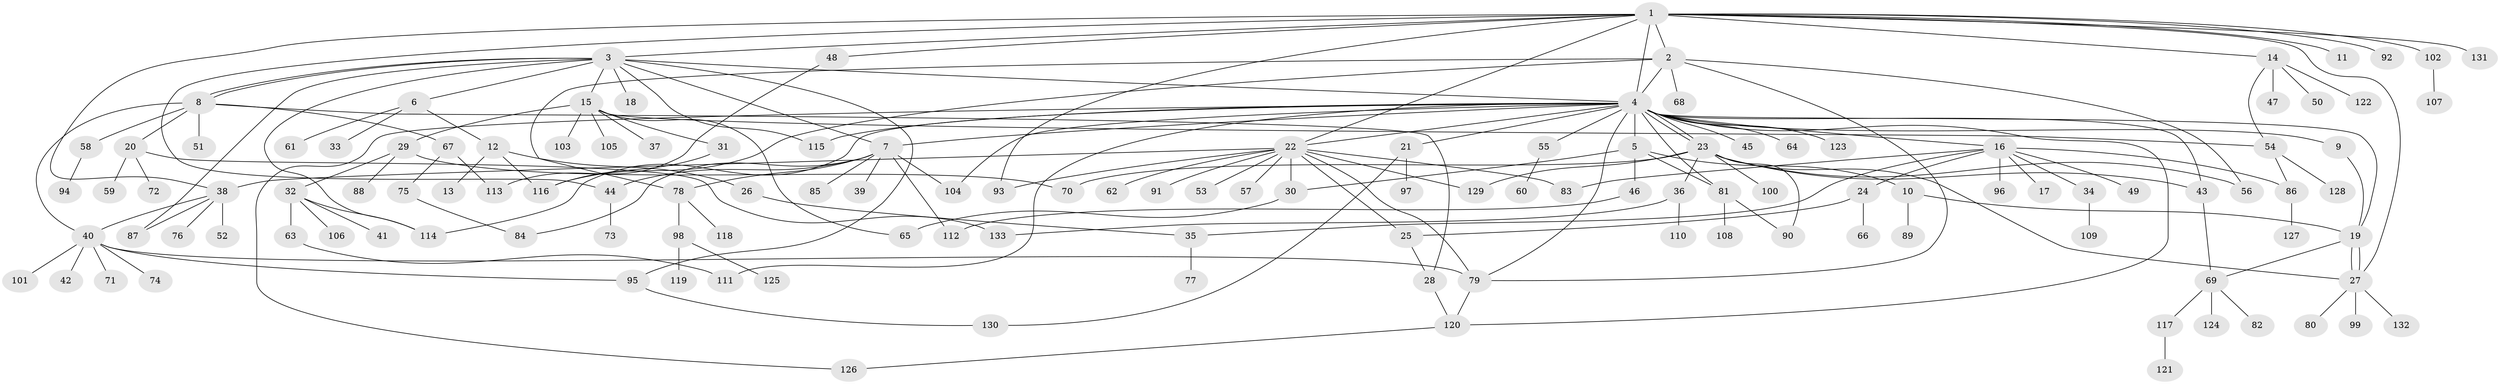 // Generated by graph-tools (version 1.1) at 2025/11/02/27/25 16:11:09]
// undirected, 133 vertices, 183 edges
graph export_dot {
graph [start="1"]
  node [color=gray90,style=filled];
  1;
  2;
  3;
  4;
  5;
  6;
  7;
  8;
  9;
  10;
  11;
  12;
  13;
  14;
  15;
  16;
  17;
  18;
  19;
  20;
  21;
  22;
  23;
  24;
  25;
  26;
  27;
  28;
  29;
  30;
  31;
  32;
  33;
  34;
  35;
  36;
  37;
  38;
  39;
  40;
  41;
  42;
  43;
  44;
  45;
  46;
  47;
  48;
  49;
  50;
  51;
  52;
  53;
  54;
  55;
  56;
  57;
  58;
  59;
  60;
  61;
  62;
  63;
  64;
  65;
  66;
  67;
  68;
  69;
  70;
  71;
  72;
  73;
  74;
  75;
  76;
  77;
  78;
  79;
  80;
  81;
  82;
  83;
  84;
  85;
  86;
  87;
  88;
  89;
  90;
  91;
  92;
  93;
  94;
  95;
  96;
  97;
  98;
  99;
  100;
  101;
  102;
  103;
  104;
  105;
  106;
  107;
  108;
  109;
  110;
  111;
  112;
  113;
  114;
  115;
  116;
  117;
  118;
  119;
  120;
  121;
  122;
  123;
  124;
  125;
  126;
  127;
  128;
  129;
  130;
  131;
  132;
  133;
  1 -- 2;
  1 -- 3;
  1 -- 4;
  1 -- 11;
  1 -- 14;
  1 -- 22;
  1 -- 27;
  1 -- 38;
  1 -- 44;
  1 -- 48;
  1 -- 92;
  1 -- 93;
  1 -- 102;
  1 -- 131;
  2 -- 4;
  2 -- 56;
  2 -- 68;
  2 -- 78;
  2 -- 79;
  2 -- 116;
  3 -- 4;
  3 -- 6;
  3 -- 7;
  3 -- 8;
  3 -- 8;
  3 -- 15;
  3 -- 18;
  3 -- 87;
  3 -- 95;
  3 -- 114;
  3 -- 115;
  4 -- 5;
  4 -- 7;
  4 -- 9;
  4 -- 16;
  4 -- 19;
  4 -- 21;
  4 -- 22;
  4 -- 23;
  4 -- 23;
  4 -- 43;
  4 -- 45;
  4 -- 55;
  4 -- 64;
  4 -- 79;
  4 -- 81;
  4 -- 104;
  4 -- 111;
  4 -- 114;
  4 -- 115;
  4 -- 120;
  4 -- 123;
  4 -- 126;
  5 -- 10;
  5 -- 30;
  5 -- 46;
  5 -- 81;
  6 -- 12;
  6 -- 33;
  6 -- 61;
  7 -- 39;
  7 -- 44;
  7 -- 78;
  7 -- 84;
  7 -- 85;
  7 -- 104;
  7 -- 112;
  8 -- 20;
  8 -- 28;
  8 -- 40;
  8 -- 51;
  8 -- 58;
  8 -- 67;
  9 -- 19;
  10 -- 19;
  10 -- 89;
  12 -- 13;
  12 -- 26;
  12 -- 116;
  14 -- 47;
  14 -- 50;
  14 -- 54;
  14 -- 122;
  15 -- 29;
  15 -- 31;
  15 -- 37;
  15 -- 54;
  15 -- 65;
  15 -- 103;
  15 -- 105;
  16 -- 17;
  16 -- 24;
  16 -- 34;
  16 -- 35;
  16 -- 49;
  16 -- 83;
  16 -- 86;
  16 -- 96;
  19 -- 27;
  19 -- 27;
  19 -- 69;
  20 -- 59;
  20 -- 72;
  20 -- 133;
  21 -- 97;
  21 -- 130;
  22 -- 25;
  22 -- 30;
  22 -- 38;
  22 -- 53;
  22 -- 57;
  22 -- 62;
  22 -- 79;
  22 -- 83;
  22 -- 91;
  22 -- 93;
  22 -- 129;
  23 -- 27;
  23 -- 36;
  23 -- 43;
  23 -- 56;
  23 -- 70;
  23 -- 90;
  23 -- 100;
  23 -- 129;
  24 -- 25;
  24 -- 66;
  25 -- 28;
  26 -- 35;
  27 -- 80;
  27 -- 99;
  27 -- 132;
  28 -- 120;
  29 -- 32;
  29 -- 70;
  29 -- 88;
  30 -- 65;
  31 -- 116;
  32 -- 41;
  32 -- 63;
  32 -- 106;
  32 -- 114;
  34 -- 109;
  35 -- 77;
  36 -- 110;
  36 -- 133;
  38 -- 40;
  38 -- 52;
  38 -- 76;
  38 -- 87;
  40 -- 42;
  40 -- 71;
  40 -- 74;
  40 -- 79;
  40 -- 95;
  40 -- 101;
  43 -- 69;
  44 -- 73;
  46 -- 112;
  48 -- 113;
  54 -- 86;
  54 -- 128;
  55 -- 60;
  58 -- 94;
  63 -- 111;
  67 -- 75;
  67 -- 113;
  69 -- 82;
  69 -- 117;
  69 -- 124;
  75 -- 84;
  78 -- 98;
  78 -- 118;
  79 -- 120;
  81 -- 90;
  81 -- 108;
  86 -- 127;
  95 -- 130;
  98 -- 119;
  98 -- 125;
  102 -- 107;
  117 -- 121;
  120 -- 126;
}
